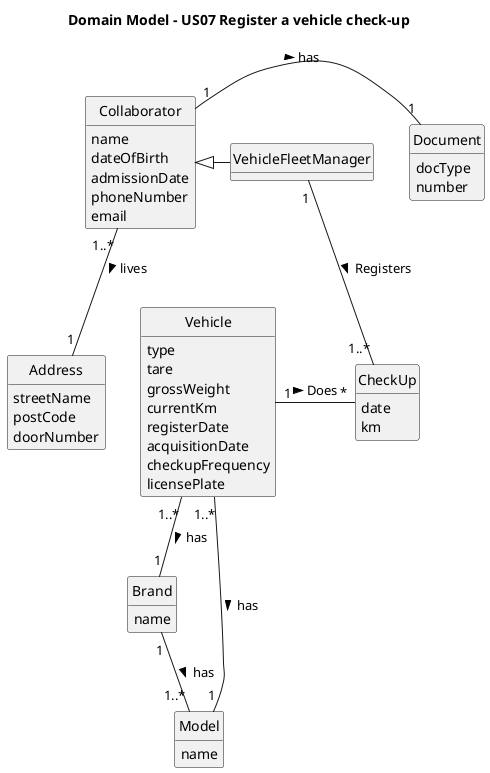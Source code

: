 @startuml
skinparam monochrome true
skinparam packageStyle rectangle
skinparam shadowing false
skinparam classAttributeIconSize 0
hide circle
hide methods

title Domain Model - US07 Register a vehicle check-up

class Collaborator {
    name
    dateOfBirth
    admissionDate
    phoneNumber
    email
}

class Document{
    docType
    number
}

class Address {
    streetName
    postCode
    doorNumber
}

class VehicleFleetManager {
}

class Vehicle{
    type
    tare
    grossWeight
    currentKm
    registerDate
    acquisitionDate
    checkupFrequency
    licensePlate
}

class Brand{
    name
}

class Model{
    name
}

class CheckUp{
    date
    km
}
Collaborator "1" - "1" Document : has >

Collaborator "1..*" -- "1" Address : lives >
Collaborator <|- VehicleFleetManager

VehicleFleetManager "1" -- "1..*" CheckUp : Registers >
Vehicle "1" - "*" CheckUp : Does >

Vehicle "1..*" -- "1" Brand : has >
Brand "1" -- "1..*" Model : has >

Vehicle "1..*" -- "1" Model :  has >

@enduml